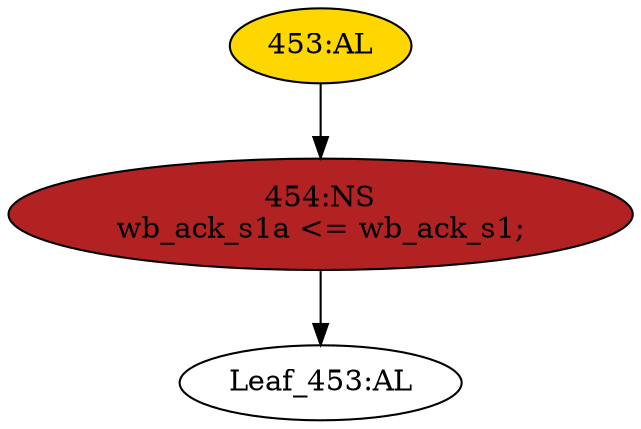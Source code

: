 strict digraph "" {
	node [label="\N"];
	"Leaf_453:AL"	 [def_var="['wb_ack_s1a']",
		label="Leaf_453:AL"];
	"454:NS"	 [ast="<pyverilog.vparser.ast.NonblockingSubstitution object at 0x7f7bca94a9d0>",
		fillcolor=firebrick,
		label="454:NS
wb_ack_s1a <= wb_ack_s1;",
		statements="[<pyverilog.vparser.ast.NonblockingSubstitution object at 0x7f7bca94a9d0>]",
		style=filled,
		typ=NonblockingSubstitution];
	"454:NS" -> "Leaf_453:AL"	 [cond="[]",
		lineno=None];
	"453:AL"	 [ast="<pyverilog.vparser.ast.Always object at 0x7f7bca951510>",
		clk_sens=True,
		fillcolor=gold,
		label="453:AL",
		sens="['wb_clk']",
		statements="[]",
		style=filled,
		typ=Always,
		use_var="['wb_ack_s1']"];
	"453:AL" -> "454:NS"	 [cond="[]",
		lineno=None];
}
